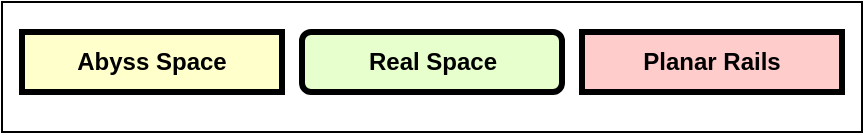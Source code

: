 <mxfile version="15.3.3" type="github">
  <diagram name="Page-1" id="c7558073-3199-34d8-9f00-42111426c3f3">
    <mxGraphModel dx="1796" dy="656" grid="1" gridSize="10" guides="1" tooltips="1" connect="1" arrows="1" fold="1" page="1" pageScale="1" pageWidth="826" pageHeight="1169" background="none" math="0" shadow="0">
      <root>
        <mxCell id="0" />
        <mxCell id="1" parent="0" />
        <mxCell id="PadTIyMqERsMDA0XlbBG-103" value="" style="group" vertex="1" connectable="0" parent="1">
          <mxGeometry x="30" y="15" width="430" height="65" as="geometry" />
        </mxCell>
        <mxCell id="PadTIyMqERsMDA0XlbBG-102" value="" style="rounded=0;whiteSpace=wrap;html=1;hachureGap=4;pointerEvents=0;strokeColor=default;" vertex="1" parent="PadTIyMqERsMDA0XlbBG-103">
          <mxGeometry width="430" height="65" as="geometry" />
        </mxCell>
        <mxCell id="PadTIyMqERsMDA0XlbBG-96" value="Abyss Space" style="whiteSpace=wrap;align=center;verticalAlign=middle;fontStyle=1;strokeWidth=3;fillColor=#FFFFCC" vertex="1" parent="PadTIyMqERsMDA0XlbBG-103">
          <mxGeometry x="10" y="15" width="130" height="30" as="geometry" />
        </mxCell>
        <mxCell id="PadTIyMqERsMDA0XlbBG-97" value="Planar Rails" style="whiteSpace=wrap;align=center;verticalAlign=middle;size=0.231;fontStyle=1;strokeWidth=3;fillColor=#FFCCCC;strokeColor=default;" vertex="1" parent="PadTIyMqERsMDA0XlbBG-103">
          <mxGeometry x="290" y="15" width="130" height="30" as="geometry" />
        </mxCell>
        <mxCell id="PadTIyMqERsMDA0XlbBG-98" value="Real Space" style="verticalAlign=middle;align=center;fontSize=12;fontFamily=Helvetica;html=1;rounded=1;fontStyle=1;strokeWidth=3;fillColor=#E6FFCC" vertex="1" parent="PadTIyMqERsMDA0XlbBG-103">
          <mxGeometry x="150" y="15" width="130" height="30" as="geometry" />
        </mxCell>
      </root>
    </mxGraphModel>
  </diagram>
</mxfile>
